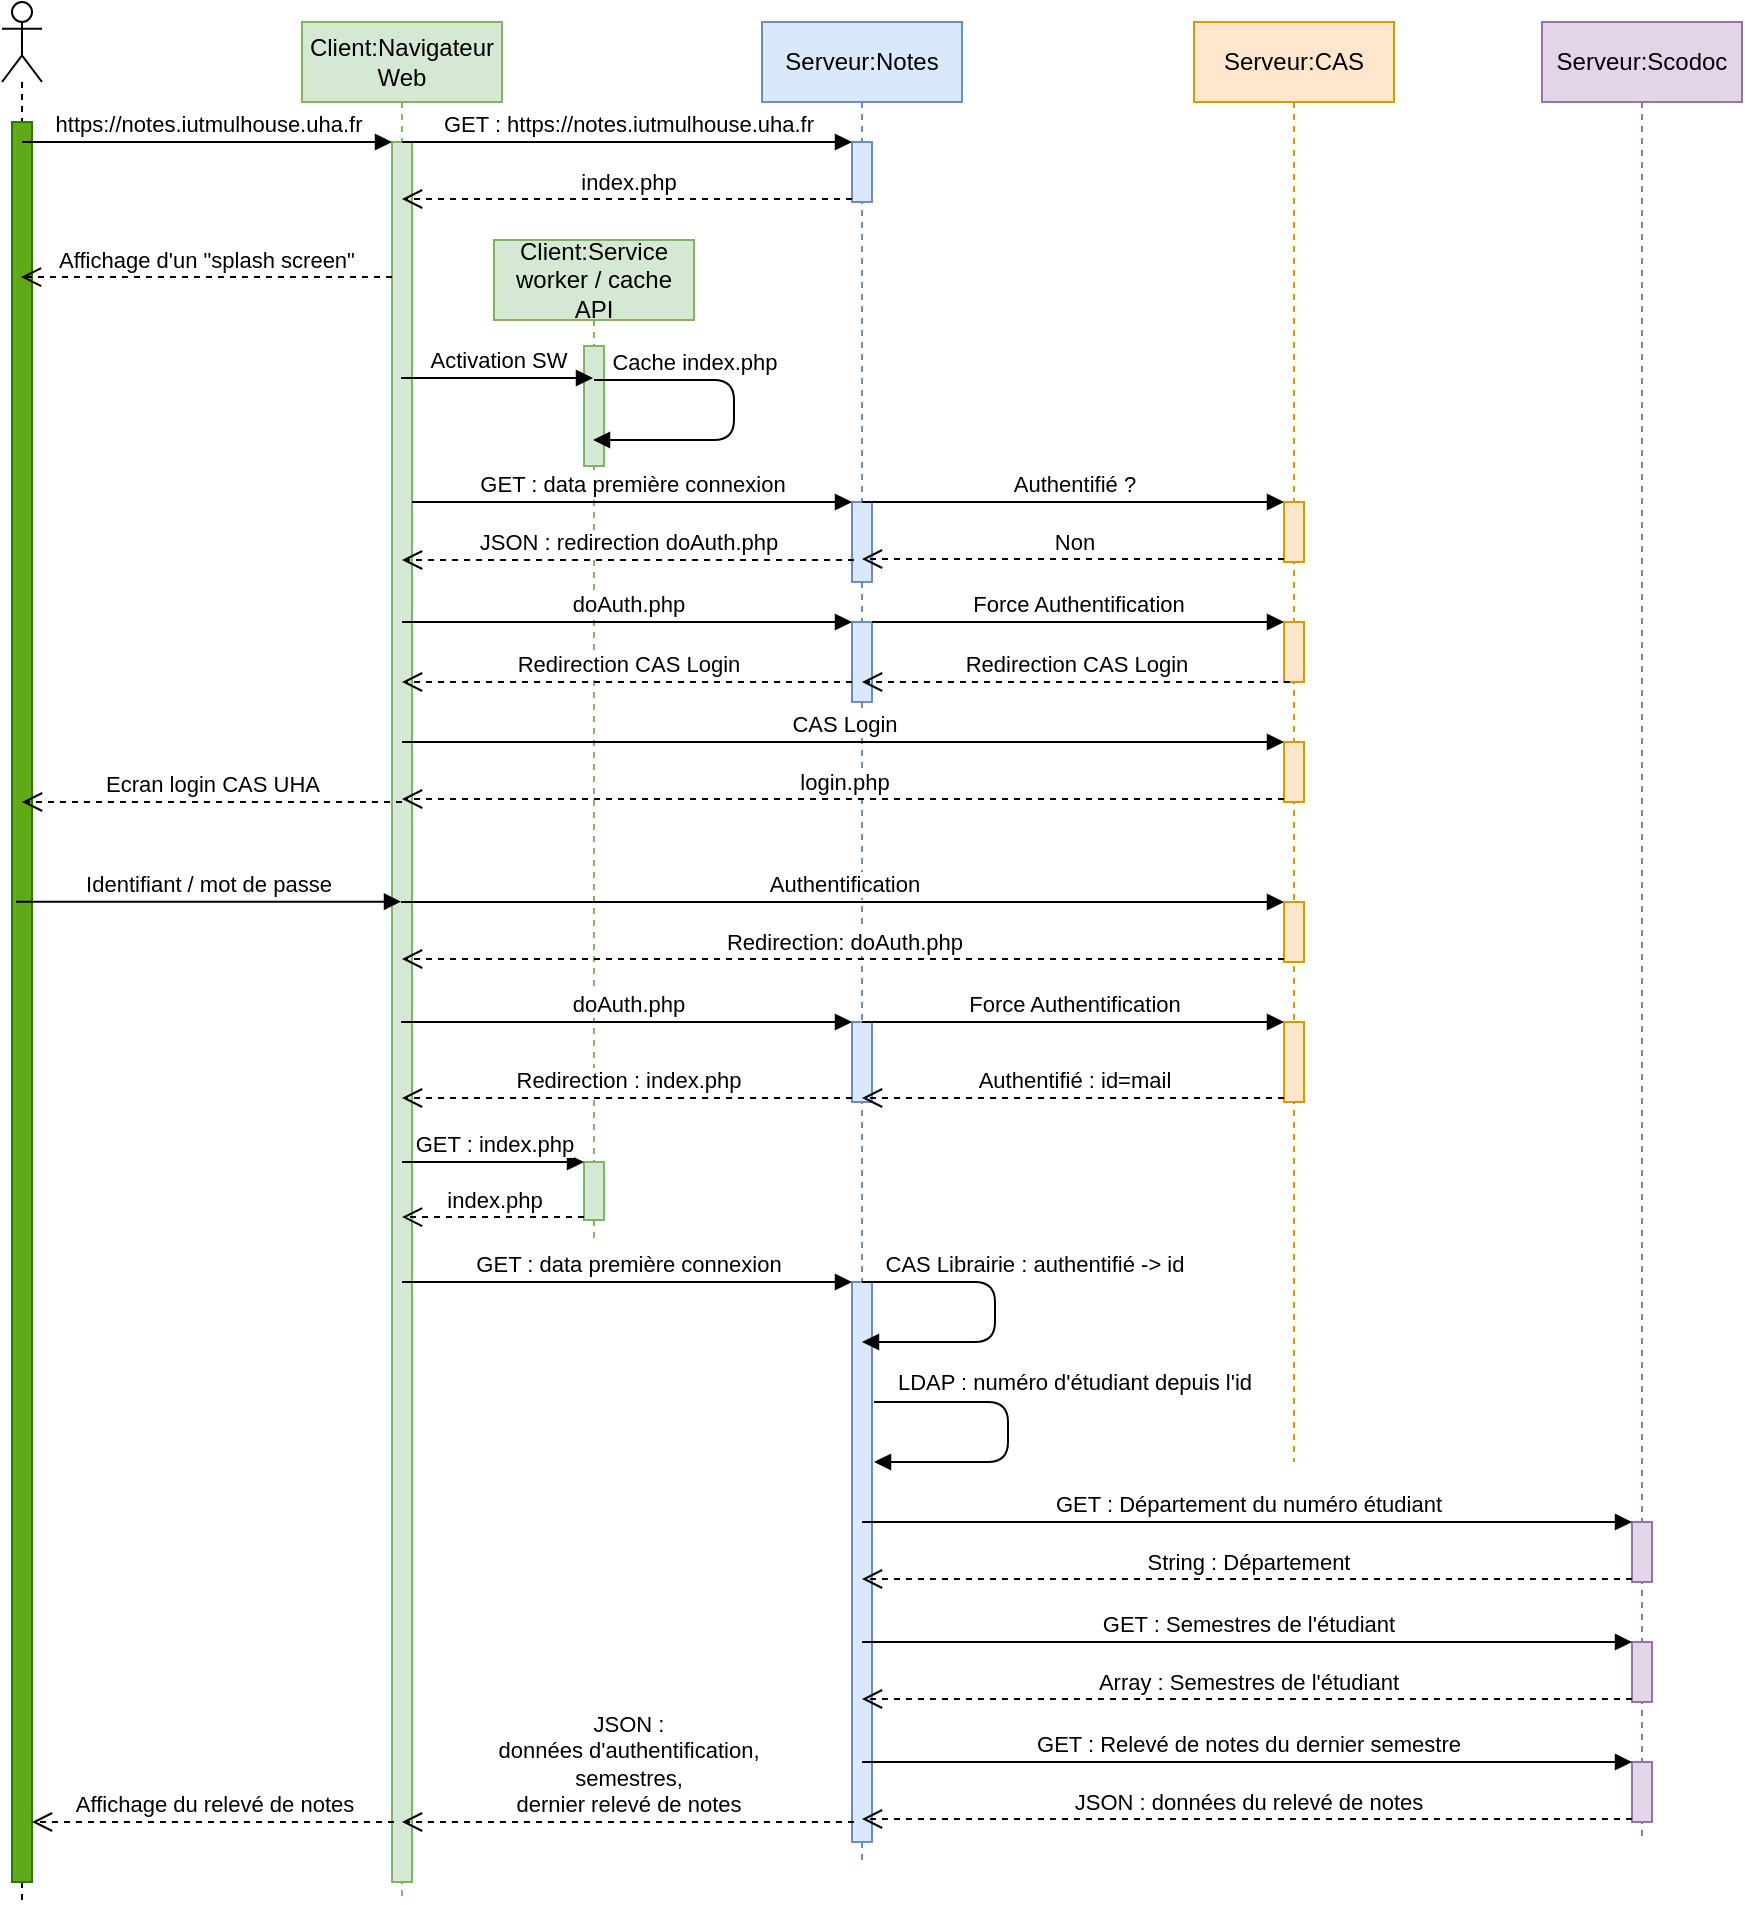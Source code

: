 <mxfile version="14.1.8" type="device"><diagram id="MTsVItQ5a1t1O2c37G4x" name="Page-1"><mxGraphModel dx="1220" dy="1112" grid="1" gridSize="10" guides="1" tooltips="1" connect="1" arrows="1" fold="1" page="1" pageScale="1" pageWidth="827" pageHeight="1169" math="0" shadow="0"><root><mxCell id="0"/><mxCell id="1" parent="0"/><mxCell id="K02dKWEW6W-7nO94BX-c-1" value="Client:Navigateur Web" style="shape=umlLifeline;perimeter=lifelinePerimeter;whiteSpace=wrap;html=1;container=1;collapsible=0;recursiveResize=0;outlineConnect=0;fillColor=#d5e8d4;strokeColor=#82b366;" vertex="1" parent="1"><mxGeometry x="164" y="20" width="100" height="940" as="geometry"/></mxCell><mxCell id="K02dKWEW6W-7nO94BX-c-11" value="" style="html=1;points=[];perimeter=orthogonalPerimeter;fillColor=#d5e8d4;strokeColor=#82b366;" vertex="1" parent="K02dKWEW6W-7nO94BX-c-1"><mxGeometry x="45" y="60" width="10" height="870" as="geometry"/></mxCell><mxCell id="K02dKWEW6W-7nO94BX-c-2" value="Serveur:Notes" style="shape=umlLifeline;perimeter=lifelinePerimeter;whiteSpace=wrap;html=1;container=1;collapsible=0;recursiveResize=0;outlineConnect=0;fillColor=#dae8fc;strokeColor=#6c8ebf;" vertex="1" parent="1"><mxGeometry x="394" y="20" width="100" height="920" as="geometry"/></mxCell><mxCell id="K02dKWEW6W-7nO94BX-c-15" value="" style="html=1;points=[];perimeter=orthogonalPerimeter;fillColor=#dae8fc;strokeColor=#6c8ebf;" vertex="1" parent="K02dKWEW6W-7nO94BX-c-2"><mxGeometry x="45" y="60" width="10" height="30" as="geometry"/></mxCell><mxCell id="K02dKWEW6W-7nO94BX-c-24" value="" style="html=1;points=[];perimeter=orthogonalPerimeter;fillColor=#dae8fc;strokeColor=#6c8ebf;" vertex="1" parent="K02dKWEW6W-7nO94BX-c-2"><mxGeometry x="45" y="240" width="10" height="40" as="geometry"/></mxCell><mxCell id="K02dKWEW6W-7nO94BX-c-36" value="" style="html=1;points=[];perimeter=orthogonalPerimeter;fillColor=#dae8fc;strokeColor=#6c8ebf;" vertex="1" parent="K02dKWEW6W-7nO94BX-c-2"><mxGeometry x="45" y="300" width="10" height="40" as="geometry"/></mxCell><mxCell id="K02dKWEW6W-7nO94BX-c-52" value="" style="html=1;points=[];perimeter=orthogonalPerimeter;fillColor=#dae8fc;strokeColor=#6c8ebf;" vertex="1" parent="K02dKWEW6W-7nO94BX-c-2"><mxGeometry x="45" y="500" width="10" height="40" as="geometry"/></mxCell><mxCell id="K02dKWEW6W-7nO94BX-c-63" value="" style="html=1;points=[];perimeter=orthogonalPerimeter;fillColor=#dae8fc;strokeColor=#6c8ebf;" vertex="1" parent="K02dKWEW6W-7nO94BX-c-2"><mxGeometry x="45" y="630" width="10" height="280" as="geometry"/></mxCell><mxCell id="K02dKWEW6W-7nO94BX-c-3" value="Serveur:CAS" style="shape=umlLifeline;perimeter=lifelinePerimeter;whiteSpace=wrap;html=1;container=1;collapsible=0;recursiveResize=0;outlineConnect=0;fillColor=#ffe6cc;strokeColor=#d79b00;" vertex="1" parent="1"><mxGeometry x="610" y="20" width="100" height="720" as="geometry"/></mxCell><mxCell id="K02dKWEW6W-7nO94BX-c-27" value="" style="html=1;points=[];perimeter=orthogonalPerimeter;fillColor=#ffe6cc;strokeColor=#d79b00;" vertex="1" parent="K02dKWEW6W-7nO94BX-c-3"><mxGeometry x="45" y="240" width="10" height="30" as="geometry"/></mxCell><mxCell id="K02dKWEW6W-7nO94BX-c-39" value="" style="html=1;points=[];perimeter=orthogonalPerimeter;fillColor=#ffe6cc;strokeColor=#d79b00;" vertex="1" parent="K02dKWEW6W-7nO94BX-c-3"><mxGeometry x="45" y="300" width="10" height="30" as="geometry"/></mxCell><mxCell id="K02dKWEW6W-7nO94BX-c-42" value="" style="html=1;points=[];perimeter=orthogonalPerimeter;fillColor=#ffe6cc;strokeColor=#d79b00;" vertex="1" parent="K02dKWEW6W-7nO94BX-c-3"><mxGeometry x="45" y="360" width="10" height="30" as="geometry"/></mxCell><mxCell id="K02dKWEW6W-7nO94BX-c-49" value="" style="html=1;points=[];perimeter=orthogonalPerimeter;fillColor=#ffe6cc;strokeColor=#d79b00;" vertex="1" parent="K02dKWEW6W-7nO94BX-c-3"><mxGeometry x="45" y="440" width="10" height="30" as="geometry"/></mxCell><mxCell id="K02dKWEW6W-7nO94BX-c-56" value="" style="html=1;points=[];perimeter=orthogonalPerimeter;fillColor=#ffe6cc;strokeColor=#d79b00;" vertex="1" parent="K02dKWEW6W-7nO94BX-c-3"><mxGeometry x="45" y="500" width="10" height="40" as="geometry"/></mxCell><mxCell id="K02dKWEW6W-7nO94BX-c-5" value="Client:Service worker / cache API" style="shape=umlLifeline;perimeter=lifelinePerimeter;whiteSpace=wrap;html=1;container=1;collapsible=0;recursiveResize=0;outlineConnect=0;fillColor=#d5e8d4;strokeColor=#82b366;" vertex="1" parent="1"><mxGeometry x="260" y="129" width="100" height="501" as="geometry"/></mxCell><mxCell id="K02dKWEW6W-7nO94BX-c-18" value="" style="html=1;points=[];perimeter=orthogonalPerimeter;fillColor=#d5e8d4;strokeColor=#82b366;" vertex="1" parent="K02dKWEW6W-7nO94BX-c-5"><mxGeometry x="45" y="53" width="10" height="60" as="geometry"/></mxCell><mxCell id="K02dKWEW6W-7nO94BX-c-60" value="" style="html=1;points=[];perimeter=orthogonalPerimeter;fillColor=#d5e8d4;strokeColor=#82b366;" vertex="1" parent="K02dKWEW6W-7nO94BX-c-5"><mxGeometry x="45" y="461" width="10" height="29" as="geometry"/></mxCell><mxCell id="K02dKWEW6W-7nO94BX-c-7" value="" style="shape=umlLifeline;participant=umlActor;perimeter=lifelinePerimeter;whiteSpace=wrap;html=1;container=1;collapsible=0;recursiveResize=0;verticalAlign=top;spacingTop=36;outlineConnect=0;" vertex="1" parent="1"><mxGeometry x="14" y="10" width="20" height="950" as="geometry"/></mxCell><mxCell id="K02dKWEW6W-7nO94BX-c-10" value="" style="html=1;points=[];perimeter=orthogonalPerimeter;fillColor=#60a917;strokeColor=#2D7600;fontColor=#ffffff;" vertex="1" parent="K02dKWEW6W-7nO94BX-c-7"><mxGeometry x="5" y="60" width="10" height="880" as="geometry"/></mxCell><mxCell id="K02dKWEW6W-7nO94BX-c-12" value="https://notes.iutmulhouse.uha.fr" style="html=1;verticalAlign=bottom;endArrow=block;entryX=0;entryY=0;" edge="1" target="K02dKWEW6W-7nO94BX-c-11" parent="1" source="K02dKWEW6W-7nO94BX-c-7"><mxGeometry relative="1" as="geometry"><mxPoint x="139" y="80" as="sourcePoint"/></mxGeometry></mxCell><mxCell id="K02dKWEW6W-7nO94BX-c-13" value="Affichage d'un &quot;splash screen&quot;" style="html=1;verticalAlign=bottom;endArrow=open;dashed=1;endSize=8;exitX=0;exitY=0.257;exitDx=0;exitDy=0;exitPerimeter=0;" edge="1" parent="1"><mxGeometry relative="1" as="geometry"><mxPoint x="23.5" y="147.52" as="targetPoint"/><mxPoint x="209" y="147.52" as="sourcePoint"/></mxGeometry></mxCell><mxCell id="K02dKWEW6W-7nO94BX-c-16" value="GET : https://notes.iutmulhouse.uha.fr" style="html=1;verticalAlign=bottom;endArrow=block;entryX=0;entryY=0;" edge="1" target="K02dKWEW6W-7nO94BX-c-15" parent="1" source="K02dKWEW6W-7nO94BX-c-1"><mxGeometry relative="1" as="geometry"><mxPoint x="369" y="80" as="sourcePoint"/></mxGeometry></mxCell><mxCell id="K02dKWEW6W-7nO94BX-c-17" value="index.php" style="html=1;verticalAlign=bottom;endArrow=open;dashed=1;endSize=8;exitX=0;exitY=0.95;" edge="1" source="K02dKWEW6W-7nO94BX-c-15" parent="1" target="K02dKWEW6W-7nO94BX-c-1"><mxGeometry relative="1" as="geometry"><mxPoint x="214" y="110" as="targetPoint"/></mxGeometry></mxCell><mxCell id="K02dKWEW6W-7nO94BX-c-21" value="" style="html=1;verticalAlign=bottom;endArrow=block;" edge="1" parent="1"><mxGeometry x="-0.373" y="60" width="80" relative="1" as="geometry"><mxPoint x="310" y="199" as="sourcePoint"/><mxPoint x="309.5" y="229" as="targetPoint"/><Array as="points"><mxPoint x="380" y="199"/><mxPoint x="380" y="229"/></Array><mxPoint x="1" as="offset"/></mxGeometry></mxCell><mxCell id="K02dKWEW6W-7nO94BX-c-22" value="Cache index.php" style="edgeLabel;html=1;align=center;verticalAlign=middle;resizable=0;points=[];" vertex="1" connectable="0" parent="K02dKWEW6W-7nO94BX-c-21"><mxGeometry x="-0.39" y="2" relative="1" as="geometry"><mxPoint x="-2" y="-7" as="offset"/></mxGeometry></mxCell><mxCell id="K02dKWEW6W-7nO94BX-c-23" value="Activation SW" style="html=1;verticalAlign=bottom;endArrow=block;" edge="1" parent="1"><mxGeometry width="80" relative="1" as="geometry"><mxPoint x="213.5" y="198" as="sourcePoint"/><mxPoint x="309.5" y="198" as="targetPoint"/></mxGeometry></mxCell><mxCell id="K02dKWEW6W-7nO94BX-c-25" value="GET : data première connexion" style="html=1;verticalAlign=bottom;endArrow=block;entryX=0;entryY=0;" edge="1" target="K02dKWEW6W-7nO94BX-c-24" parent="1" source="K02dKWEW6W-7nO94BX-c-11"><mxGeometry relative="1" as="geometry"><mxPoint x="369" y="260" as="sourcePoint"/></mxGeometry></mxCell><mxCell id="K02dKWEW6W-7nO94BX-c-28" value="Authentifié ?" style="html=1;verticalAlign=bottom;endArrow=block;entryX=0;entryY=0;" edge="1" target="K02dKWEW6W-7nO94BX-c-27" parent="1" source="K02dKWEW6W-7nO94BX-c-2"><mxGeometry relative="1" as="geometry"><mxPoint x="615" y="260" as="sourcePoint"/></mxGeometry></mxCell><mxCell id="K02dKWEW6W-7nO94BX-c-26" value="JSON : redirection doAuth.php" style="html=1;verticalAlign=bottom;endArrow=open;dashed=1;endSize=8;exitX=0.1;exitY=0.725;exitDx=0;exitDy=0;exitPerimeter=0;" edge="1" source="K02dKWEW6W-7nO94BX-c-24" parent="1" target="K02dKWEW6W-7nO94BX-c-1"><mxGeometry relative="1" as="geometry"><mxPoint x="369" y="336" as="targetPoint"/></mxGeometry></mxCell><mxCell id="K02dKWEW6W-7nO94BX-c-29" value="Non" style="html=1;verticalAlign=bottom;endArrow=open;dashed=1;endSize=8;exitX=0;exitY=0.95;" edge="1" source="K02dKWEW6W-7nO94BX-c-27" parent="1" target="K02dKWEW6W-7nO94BX-c-2"><mxGeometry relative="1" as="geometry"><mxPoint x="585" y="336" as="targetPoint"/></mxGeometry></mxCell><mxCell id="K02dKWEW6W-7nO94BX-c-37" value="doAuth.php" style="html=1;verticalAlign=bottom;endArrow=block;entryX=0;entryY=0;" edge="1" target="K02dKWEW6W-7nO94BX-c-36" parent="1" source="K02dKWEW6W-7nO94BX-c-1"><mxGeometry relative="1" as="geometry"><mxPoint x="369" y="340" as="sourcePoint"/></mxGeometry></mxCell><mxCell id="K02dKWEW6W-7nO94BX-c-38" value="Redirection CAS Login" style="html=1;verticalAlign=bottom;endArrow=open;dashed=1;endSize=8;exitX=0;exitY=0.75;exitDx=0;exitDy=0;exitPerimeter=0;" edge="1" source="K02dKWEW6W-7nO94BX-c-36" parent="1" target="K02dKWEW6W-7nO94BX-c-1"><mxGeometry relative="1" as="geometry"><mxPoint x="369" y="416" as="targetPoint"/></mxGeometry></mxCell><mxCell id="K02dKWEW6W-7nO94BX-c-40" value="Force Authentification" style="html=1;verticalAlign=bottom;endArrow=block;entryX=0;entryY=0;" edge="1" target="K02dKWEW6W-7nO94BX-c-39" parent="1" source="K02dKWEW6W-7nO94BX-c-36"><mxGeometry relative="1" as="geometry"><mxPoint x="585" y="320" as="sourcePoint"/></mxGeometry></mxCell><mxCell id="K02dKWEW6W-7nO94BX-c-41" value="Redirection CAS Login" style="html=1;verticalAlign=bottom;endArrow=open;dashed=1;endSize=8;exitX=0.3;exitY=1;exitDx=0;exitDy=0;exitPerimeter=0;" edge="1" source="K02dKWEW6W-7nO94BX-c-39" parent="1" target="K02dKWEW6W-7nO94BX-c-2"><mxGeometry relative="1" as="geometry"><mxPoint x="585" y="396" as="targetPoint"/></mxGeometry></mxCell><mxCell id="K02dKWEW6W-7nO94BX-c-43" value="CAS Login" style="html=1;verticalAlign=bottom;endArrow=block;entryX=0;entryY=0;" edge="1" target="K02dKWEW6W-7nO94BX-c-42" parent="1" source="K02dKWEW6W-7nO94BX-c-1"><mxGeometry relative="1" as="geometry"><mxPoint x="585" y="370" as="sourcePoint"/></mxGeometry></mxCell><mxCell id="K02dKWEW6W-7nO94BX-c-44" value="login.php" style="html=1;verticalAlign=bottom;endArrow=open;dashed=1;endSize=8;exitX=0;exitY=0.95;" edge="1" source="K02dKWEW6W-7nO94BX-c-42" parent="1" target="K02dKWEW6W-7nO94BX-c-1"><mxGeometry relative="1" as="geometry"><mxPoint x="585" y="446" as="targetPoint"/></mxGeometry></mxCell><mxCell id="K02dKWEW6W-7nO94BX-c-45" value="Ecran login CAS UHA" style="html=1;verticalAlign=bottom;endArrow=open;dashed=1;endSize=8;" edge="1" parent="1" target="K02dKWEW6W-7nO94BX-c-7"><mxGeometry relative="1" as="geometry"><mxPoint x="214" y="410" as="sourcePoint"/><mxPoint x="200" y="440" as="targetPoint"/></mxGeometry></mxCell><mxCell id="K02dKWEW6W-7nO94BX-c-48" value="Identifiant / mot de passe" style="html=1;verticalAlign=bottom;endArrow=block;exitX=0.2;exitY=0.622;exitDx=0;exitDy=0;exitPerimeter=0;" edge="1" parent="1"><mxGeometry width="80" relative="1" as="geometry"><mxPoint x="21" y="459.86" as="sourcePoint"/><mxPoint x="213.5" y="459.86" as="targetPoint"/></mxGeometry></mxCell><mxCell id="K02dKWEW6W-7nO94BX-c-50" value="Authentification" style="html=1;verticalAlign=bottom;endArrow=block;entryX=0;entryY=0;" edge="1" target="K02dKWEW6W-7nO94BX-c-49" parent="1"><mxGeometry relative="1" as="geometry"><mxPoint x="213.5" y="460" as="sourcePoint"/></mxGeometry></mxCell><mxCell id="K02dKWEW6W-7nO94BX-c-51" value="Redirection: doAuth.php&lt;br&gt;" style="html=1;verticalAlign=bottom;endArrow=open;dashed=1;endSize=8;exitX=0;exitY=0.95;" edge="1" source="K02dKWEW6W-7nO94BX-c-49" parent="1" target="K02dKWEW6W-7nO94BX-c-1"><mxGeometry relative="1" as="geometry"><mxPoint x="585" y="536" as="targetPoint"/></mxGeometry></mxCell><mxCell id="K02dKWEW6W-7nO94BX-c-53" value="doAuth.php" style="html=1;verticalAlign=bottom;endArrow=block;entryX=0;entryY=0;" edge="1" target="K02dKWEW6W-7nO94BX-c-52" parent="1"><mxGeometry relative="1" as="geometry"><mxPoint x="213.5" y="520" as="sourcePoint"/></mxGeometry></mxCell><mxCell id="K02dKWEW6W-7nO94BX-c-54" value="Redirection : index.php" style="html=1;verticalAlign=bottom;endArrow=open;dashed=1;endSize=8;exitX=0;exitY=0.95;" edge="1" source="K02dKWEW6W-7nO94BX-c-52" parent="1" target="K02dKWEW6W-7nO94BX-c-1"><mxGeometry relative="1" as="geometry"><mxPoint x="369" y="596" as="targetPoint"/></mxGeometry></mxCell><mxCell id="K02dKWEW6W-7nO94BX-c-57" value="Force Authentification" style="html=1;verticalAlign=bottom;endArrow=block;entryX=0;entryY=0;" edge="1" target="K02dKWEW6W-7nO94BX-c-56" parent="1" source="K02dKWEW6W-7nO94BX-c-2"><mxGeometry relative="1" as="geometry"><mxPoint x="585" y="520" as="sourcePoint"/></mxGeometry></mxCell><mxCell id="K02dKWEW6W-7nO94BX-c-58" value="Authentifié : id=mail" style="html=1;verticalAlign=bottom;endArrow=open;dashed=1;endSize=8;exitX=0;exitY=0.95;" edge="1" source="K02dKWEW6W-7nO94BX-c-56" parent="1" target="K02dKWEW6W-7nO94BX-c-2"><mxGeometry relative="1" as="geometry"><mxPoint x="585" y="596" as="targetPoint"/></mxGeometry></mxCell><mxCell id="K02dKWEW6W-7nO94BX-c-61" value="GET : index.php" style="html=1;verticalAlign=bottom;endArrow=block;entryX=0;entryY=0;" edge="1" target="K02dKWEW6W-7nO94BX-c-60" parent="1" source="K02dKWEW6W-7nO94BX-c-1"><mxGeometry relative="1" as="geometry"><mxPoint x="235" y="590" as="sourcePoint"/></mxGeometry></mxCell><mxCell id="K02dKWEW6W-7nO94BX-c-62" value="index.php" style="html=1;verticalAlign=bottom;endArrow=open;dashed=1;endSize=8;exitX=0;exitY=0.95;" edge="1" source="K02dKWEW6W-7nO94BX-c-60" parent="1" target="K02dKWEW6W-7nO94BX-c-1"><mxGeometry relative="1" as="geometry"><mxPoint x="235" y="666" as="targetPoint"/></mxGeometry></mxCell><mxCell id="K02dKWEW6W-7nO94BX-c-64" value="GET : data première connexion" style="html=1;verticalAlign=bottom;endArrow=block;entryX=0;entryY=0;" edge="1" parent="1" target="K02dKWEW6W-7nO94BX-c-63" source="K02dKWEW6W-7nO94BX-c-1"><mxGeometry relative="1" as="geometry"><mxPoint x="219" y="650" as="sourcePoint"/></mxGeometry></mxCell><mxCell id="K02dKWEW6W-7nO94BX-c-65" value="JSON : &lt;br&gt;données d'authentification, &lt;br&gt;semestres, &lt;br&gt;dernier relevé de notes" style="html=1;verticalAlign=bottom;endArrow=open;dashed=1;endSize=8;" edge="1" parent="1" target="K02dKWEW6W-7nO94BX-c-1"><mxGeometry relative="1" as="geometry"><mxPoint x="213.5" y="679" as="targetPoint"/><mxPoint x="440" y="920" as="sourcePoint"/></mxGeometry></mxCell><mxCell id="K02dKWEW6W-7nO94BX-c-66" value="" style="html=1;verticalAlign=bottom;endArrow=block;" edge="1" parent="1" source="K02dKWEW6W-7nO94BX-c-2" target="K02dKWEW6W-7nO94BX-c-2"><mxGeometry x="-0.373" y="60" width="80" relative="1" as="geometry"><mxPoint x="440.5" y="650" as="sourcePoint"/><mxPoint x="440" y="680" as="targetPoint"/><Array as="points"><mxPoint x="510.5" y="650"/><mxPoint x="510.5" y="680"/></Array><mxPoint x="1" as="offset"/></mxGeometry></mxCell><mxCell id="K02dKWEW6W-7nO94BX-c-67" value="CAS Librairie : authentifié -&amp;gt; id" style="edgeLabel;html=1;align=center;verticalAlign=middle;resizable=0;points=[];" vertex="1" connectable="0" parent="K02dKWEW6W-7nO94BX-c-66"><mxGeometry x="-0.39" y="2" relative="1" as="geometry"><mxPoint x="36.5" y="-7" as="offset"/></mxGeometry></mxCell><mxCell id="K02dKWEW6W-7nO94BX-c-68" value="Serveur:Scodoc" style="shape=umlLifeline;perimeter=lifelinePerimeter;whiteSpace=wrap;html=1;container=1;collapsible=0;recursiveResize=0;outlineConnect=0;fillColor=#e1d5e7;strokeColor=#9673a6;" vertex="1" parent="1"><mxGeometry x="784" y="20" width="100" height="910" as="geometry"/></mxCell><mxCell id="K02dKWEW6W-7nO94BX-c-76" value="" style="html=1;points=[];perimeter=orthogonalPerimeter;fillColor=#e1d5e7;strokeColor=#9673a6;" vertex="1" parent="K02dKWEW6W-7nO94BX-c-68"><mxGeometry x="45" y="750" width="10" height="30" as="geometry"/></mxCell><mxCell id="K02dKWEW6W-7nO94BX-c-79" value="" style="html=1;points=[];perimeter=orthogonalPerimeter;fillColor=#e1d5e7;strokeColor=#9673a6;" vertex="1" parent="K02dKWEW6W-7nO94BX-c-68"><mxGeometry x="45" y="810" width="10" height="30" as="geometry"/></mxCell><mxCell id="K02dKWEW6W-7nO94BX-c-82" value="" style="html=1;points=[];perimeter=orthogonalPerimeter;fillColor=#e1d5e7;strokeColor=#9673a6;" vertex="1" parent="K02dKWEW6W-7nO94BX-c-68"><mxGeometry x="45" y="870" width="10" height="30" as="geometry"/></mxCell><mxCell id="K02dKWEW6W-7nO94BX-c-74" value="" style="html=1;verticalAlign=bottom;endArrow=block;" edge="1" parent="1"><mxGeometry x="-0.373" y="60" width="80" relative="1" as="geometry"><mxPoint x="450" y="710" as="sourcePoint"/><mxPoint x="450" y="740" as="targetPoint"/><Array as="points"><mxPoint x="517" y="710"/><mxPoint x="517" y="740"/></Array><mxPoint x="1" as="offset"/></mxGeometry></mxCell><mxCell id="K02dKWEW6W-7nO94BX-c-75" value="LDAP : numéro d'étudiant depuis l'id" style="edgeLabel;html=1;align=center;verticalAlign=middle;resizable=0;points=[];" vertex="1" connectable="0" parent="K02dKWEW6W-7nO94BX-c-74"><mxGeometry x="-0.39" y="2" relative="1" as="geometry"><mxPoint x="50" y="-8" as="offset"/></mxGeometry></mxCell><mxCell id="K02dKWEW6W-7nO94BX-c-77" value="GET : Département du numéro étudiant" style="html=1;verticalAlign=bottom;endArrow=block;entryX=0;entryY=0;" edge="1" target="K02dKWEW6W-7nO94BX-c-76" parent="1" source="K02dKWEW6W-7nO94BX-c-2"><mxGeometry relative="1" as="geometry"><mxPoint x="785" y="750" as="sourcePoint"/></mxGeometry></mxCell><mxCell id="K02dKWEW6W-7nO94BX-c-78" value="String : Département" style="html=1;verticalAlign=bottom;endArrow=open;dashed=1;endSize=8;exitX=0;exitY=0.95;" edge="1" source="K02dKWEW6W-7nO94BX-c-76" parent="1" target="K02dKWEW6W-7nO94BX-c-2"><mxGeometry relative="1" as="geometry"><mxPoint x="785" y="826" as="targetPoint"/></mxGeometry></mxCell><mxCell id="K02dKWEW6W-7nO94BX-c-80" value="GET : Semestres de l'étudiant" style="html=1;verticalAlign=bottom;endArrow=block;entryX=0;entryY=0;" edge="1" target="K02dKWEW6W-7nO94BX-c-79" parent="1" source="K02dKWEW6W-7nO94BX-c-2"><mxGeometry relative="1" as="geometry"><mxPoint x="785" y="830" as="sourcePoint"/></mxGeometry></mxCell><mxCell id="K02dKWEW6W-7nO94BX-c-81" value="Array : Semestres de l'étudiant" style="html=1;verticalAlign=bottom;endArrow=open;dashed=1;endSize=8;exitX=0;exitY=0.95;" edge="1" source="K02dKWEW6W-7nO94BX-c-79" parent="1" target="K02dKWEW6W-7nO94BX-c-2"><mxGeometry relative="1" as="geometry"><mxPoint x="785" y="906" as="targetPoint"/></mxGeometry></mxCell><mxCell id="K02dKWEW6W-7nO94BX-c-83" value="GET : Relevé de notes du dernier semestre" style="html=1;verticalAlign=bottom;endArrow=block;entryX=0;entryY=0;" edge="1" target="K02dKWEW6W-7nO94BX-c-82" parent="1" source="K02dKWEW6W-7nO94BX-c-2"><mxGeometry relative="1" as="geometry"><mxPoint x="785" y="890" as="sourcePoint"/></mxGeometry></mxCell><mxCell id="K02dKWEW6W-7nO94BX-c-84" value="JSON : données du relevé de notes" style="html=1;verticalAlign=bottom;endArrow=open;dashed=1;endSize=8;exitX=0;exitY=0.95;" edge="1" source="K02dKWEW6W-7nO94BX-c-82" parent="1" target="K02dKWEW6W-7nO94BX-c-2"><mxGeometry relative="1" as="geometry"><mxPoint x="785" y="966" as="targetPoint"/></mxGeometry></mxCell><mxCell id="K02dKWEW6W-7nO94BX-c-86" value="Affichage du relevé de notes" style="html=1;verticalAlign=bottom;endArrow=open;dashed=1;endSize=8;" edge="1" parent="1" target="K02dKWEW6W-7nO94BX-c-10"><mxGeometry relative="1" as="geometry"><mxPoint x="210" y="920" as="sourcePoint"/><mxPoint x="400" y="690" as="targetPoint"/></mxGeometry></mxCell></root></mxGraphModel></diagram></mxfile>